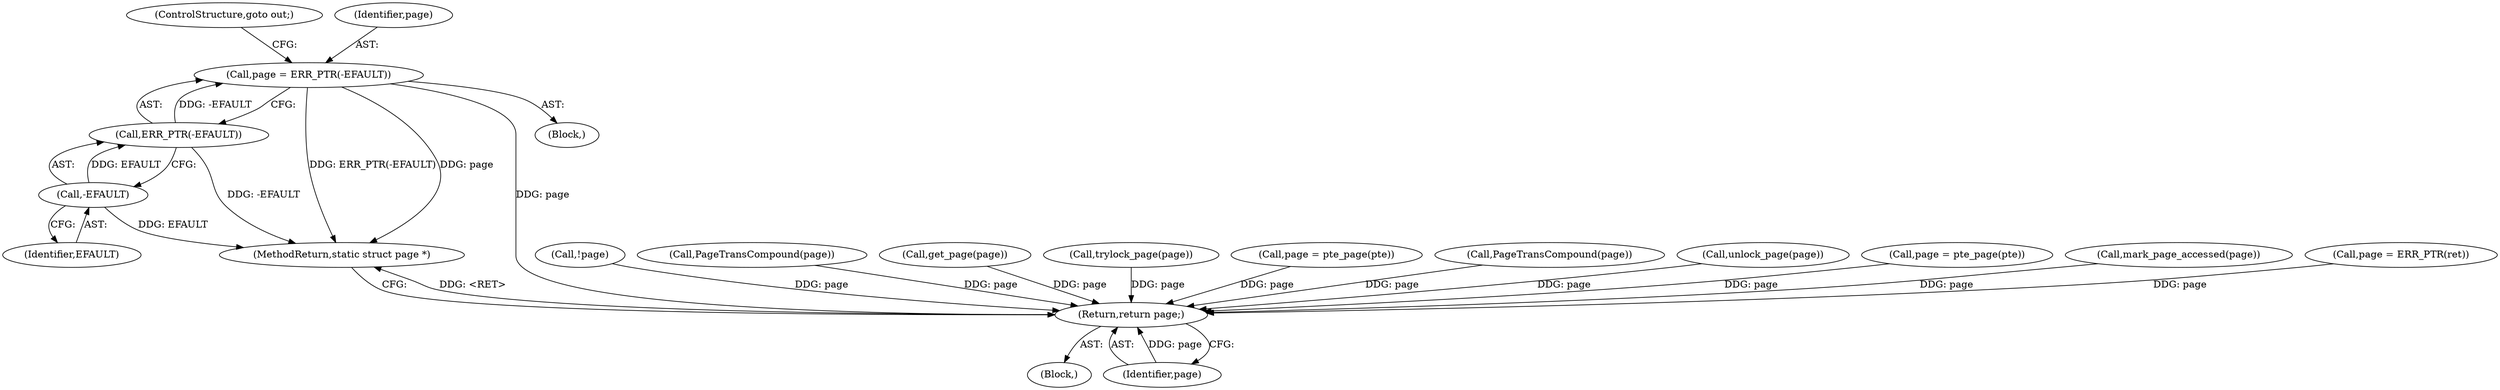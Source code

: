 digraph "0_linux_6b3a707736301c2128ca85ce85fb13f60b5e350a_4@pointer" {
"1000249" [label="(Call,page = ERR_PTR(-EFAULT))"];
"1000251" [label="(Call,ERR_PTR(-EFAULT))"];
"1000252" [label="(Call,-EFAULT)"];
"1000368" [label="(Return,return page;)"];
"1000241" [label="(Call,!page)"];
"1000254" [label="(ControlStructure,goto out;)"];
"1000114" [label="(Block,)"];
"1000348" [label="(Call,PageTransCompound(page))"];
"1000313" [label="(Call,get_page(page))"];
"1000252" [label="(Call,-EFAULT)"];
"1000368" [label="(Return,return page;)"];
"1000253" [label="(Identifier,EFAULT)"];
"1000251" [label="(Call,ERR_PTR(-EFAULT))"];
"1000250" [label="(Identifier,page)"];
"1000369" [label="(Identifier,page)"];
"1000248" [label="(Block,)"];
"1000249" [label="(Call,page = ERR_PTR(-EFAULT))"];
"1000384" [label="(MethodReturn,static struct page *)"];
"1000356" [label="(Call,trylock_page(page))"];
"1000260" [label="(Call,page = pte_page(pte))"];
"1000284" [label="(Call,PageTransCompound(page))"];
"1000362" [label="(Call,unlock_page(page))"];
"1000232" [label="(Call,page = pte_page(pte))"];
"1000334" [label="(Call,mark_page_accessed(page))"];
"1000274" [label="(Call,page = ERR_PTR(ret))"];
"1000249" -> "1000248"  [label="AST: "];
"1000249" -> "1000251"  [label="CFG: "];
"1000250" -> "1000249"  [label="AST: "];
"1000251" -> "1000249"  [label="AST: "];
"1000254" -> "1000249"  [label="CFG: "];
"1000249" -> "1000384"  [label="DDG: ERR_PTR(-EFAULT)"];
"1000249" -> "1000384"  [label="DDG: page"];
"1000251" -> "1000249"  [label="DDG: -EFAULT"];
"1000249" -> "1000368"  [label="DDG: page"];
"1000251" -> "1000252"  [label="CFG: "];
"1000252" -> "1000251"  [label="AST: "];
"1000251" -> "1000384"  [label="DDG: -EFAULT"];
"1000252" -> "1000251"  [label="DDG: EFAULT"];
"1000252" -> "1000253"  [label="CFG: "];
"1000253" -> "1000252"  [label="AST: "];
"1000252" -> "1000384"  [label="DDG: EFAULT"];
"1000368" -> "1000114"  [label="AST: "];
"1000368" -> "1000369"  [label="CFG: "];
"1000369" -> "1000368"  [label="AST: "];
"1000384" -> "1000368"  [label="CFG: "];
"1000368" -> "1000384"  [label="DDG: <RET>"];
"1000369" -> "1000368"  [label="DDG: page"];
"1000348" -> "1000368"  [label="DDG: page"];
"1000284" -> "1000368"  [label="DDG: page"];
"1000356" -> "1000368"  [label="DDG: page"];
"1000241" -> "1000368"  [label="DDG: page"];
"1000313" -> "1000368"  [label="DDG: page"];
"1000334" -> "1000368"  [label="DDG: page"];
"1000362" -> "1000368"  [label="DDG: page"];
"1000274" -> "1000368"  [label="DDG: page"];
"1000232" -> "1000368"  [label="DDG: page"];
"1000260" -> "1000368"  [label="DDG: page"];
}
